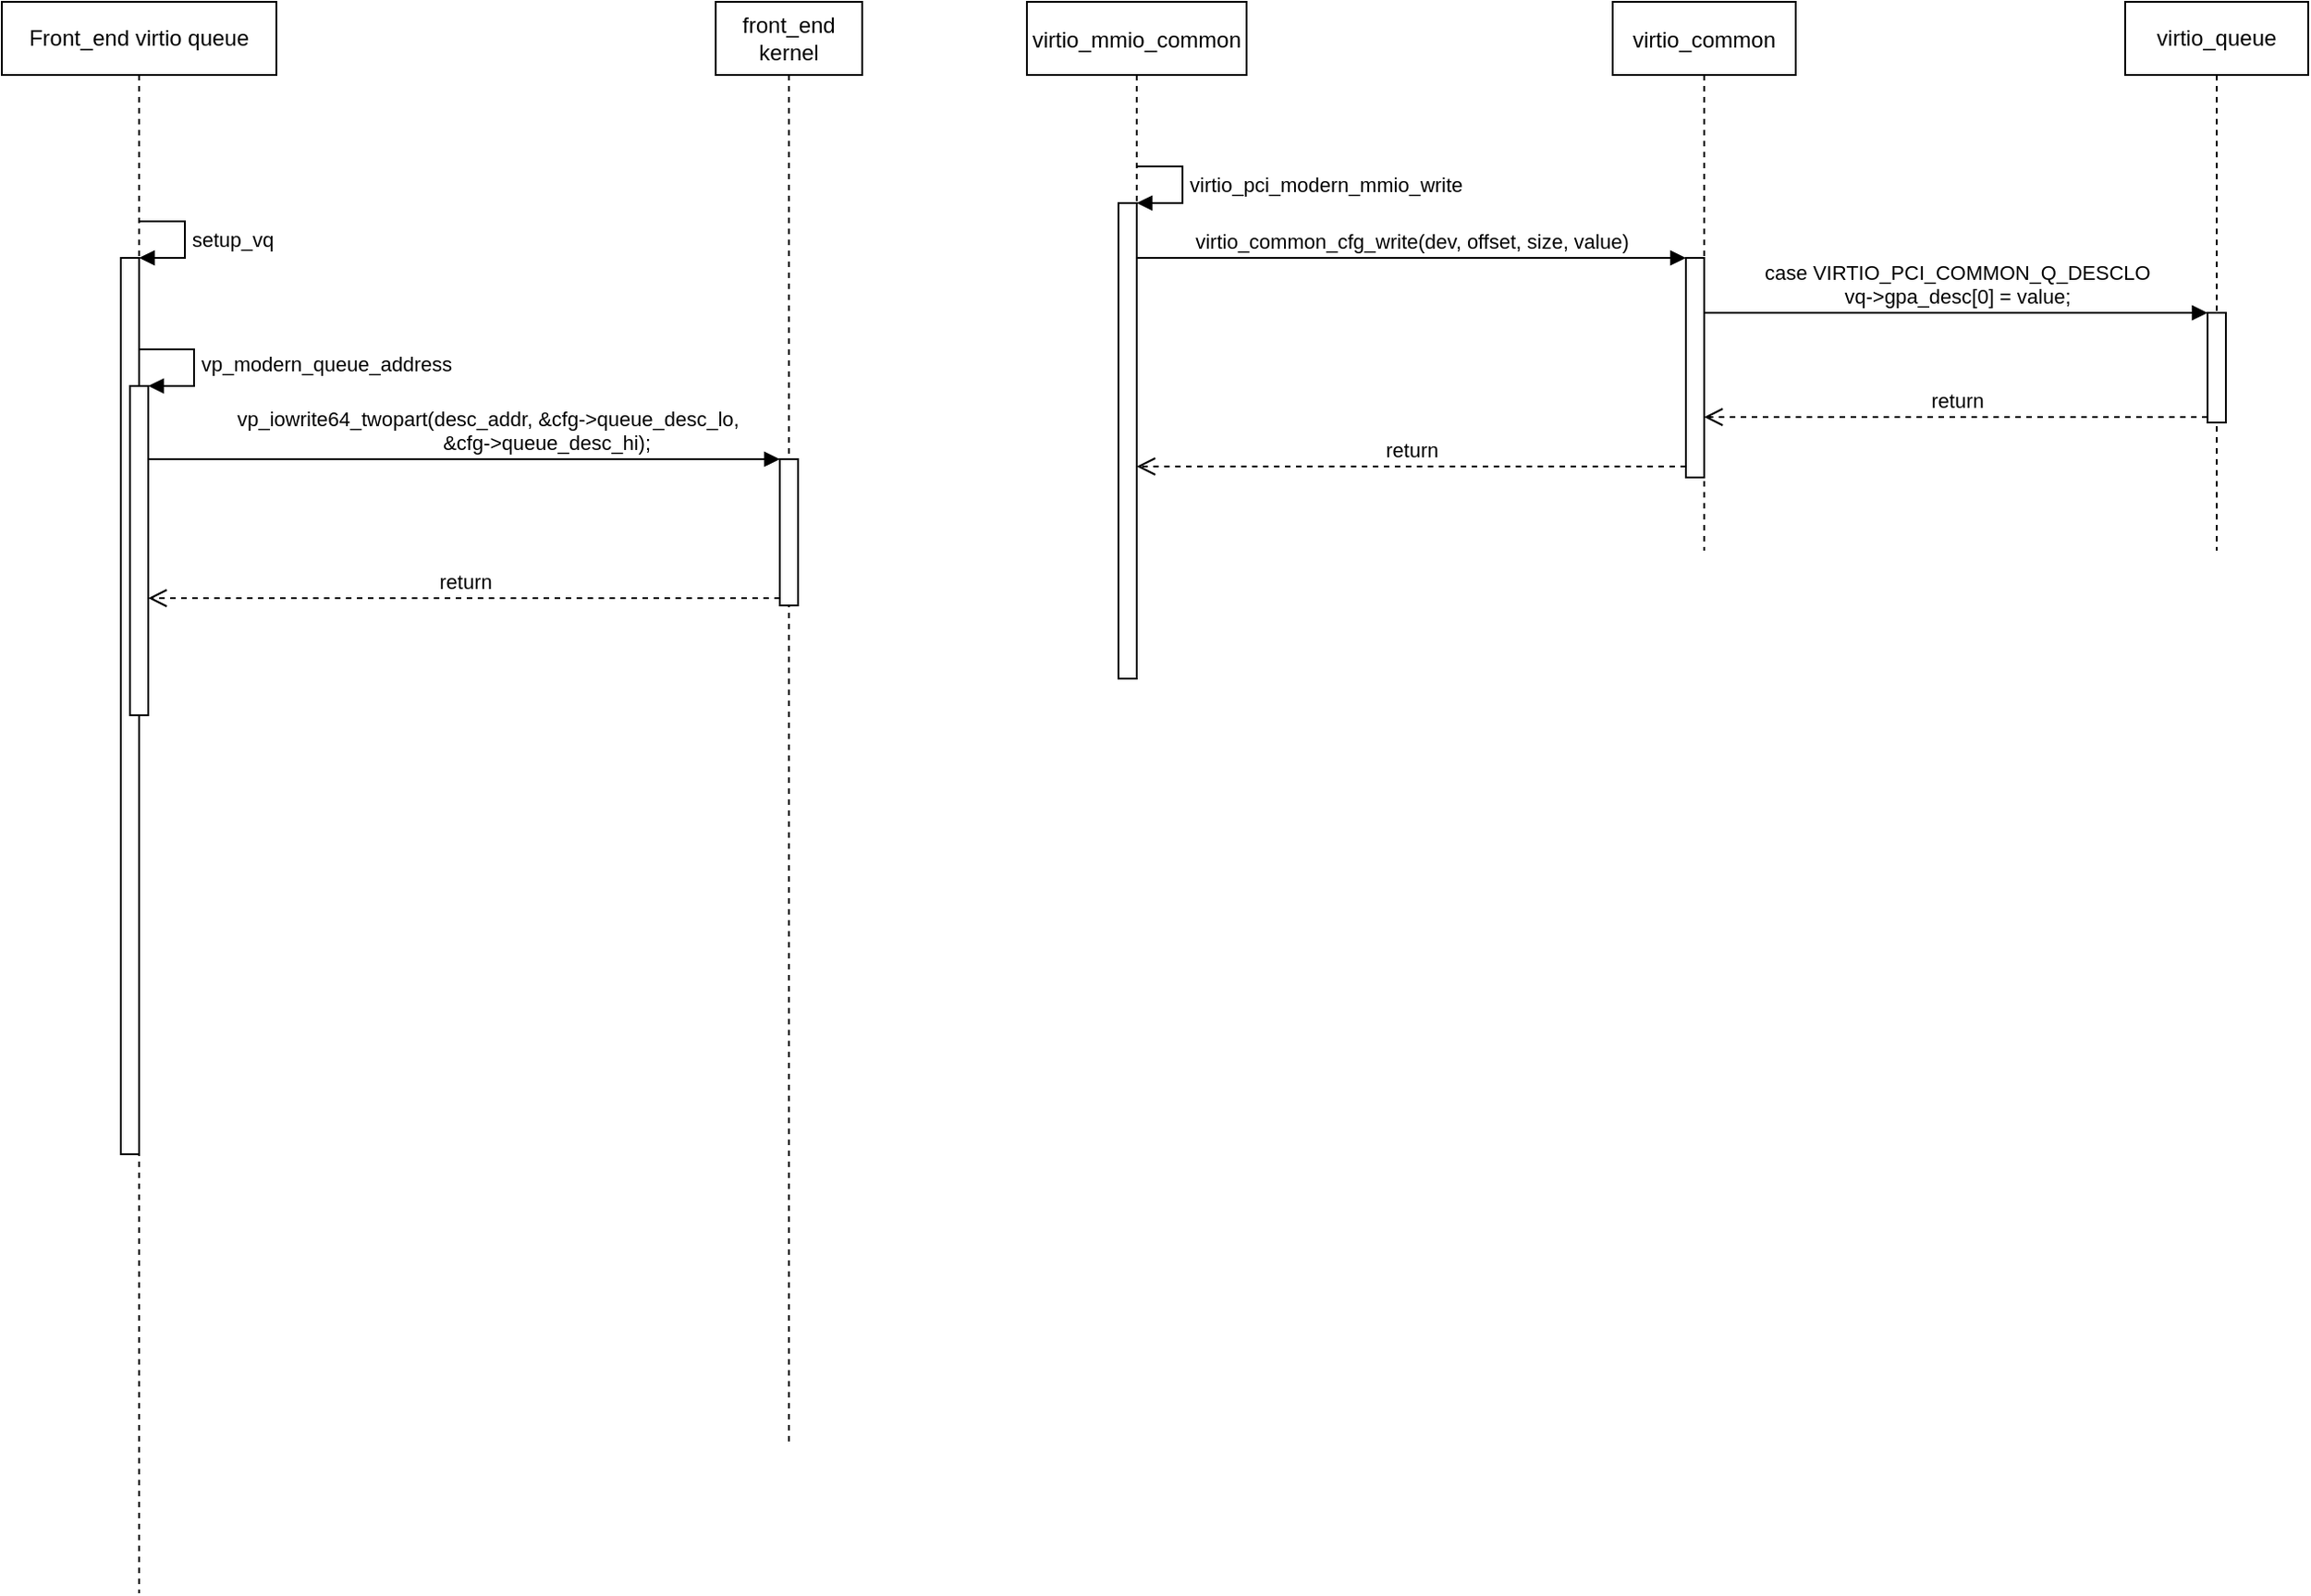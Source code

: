 <mxfile version="16.1.4" type="github">
  <diagram id="kgpKYQtTHZ0yAKxKKP6v" name="Page-1">
    <mxGraphModel dx="1715" dy="520" grid="1" gridSize="10" guides="1" tooltips="1" connect="1" arrows="1" fold="1" page="1" pageScale="1" pageWidth="850" pageHeight="1100" math="0" shadow="0">
      <root>
        <mxCell id="0" />
        <mxCell id="1" parent="0" />
        <mxCell id="3nuBFxr9cyL0pnOWT2aG-1" value="virtio_mmio_common" style="shape=umlLifeline;perimeter=lifelinePerimeter;container=1;collapsible=0;recursiveResize=0;rounded=0;shadow=0;strokeWidth=1;" parent="1" vertex="1">
          <mxGeometry x="270" y="60" width="120" height="370" as="geometry" />
        </mxCell>
        <mxCell id="LLcaO39JCTmdAwM17012-7" value="" style="html=1;points=[];perimeter=orthogonalPerimeter;" vertex="1" parent="3nuBFxr9cyL0pnOWT2aG-1">
          <mxGeometry x="50" y="110" width="10" height="260" as="geometry" />
        </mxCell>
        <mxCell id="LLcaO39JCTmdAwM17012-8" value="virtio_pci_modern_mmio_write" style="edgeStyle=orthogonalEdgeStyle;html=1;align=left;spacingLeft=2;endArrow=block;rounded=0;entryX=1;entryY=0;" edge="1" target="LLcaO39JCTmdAwM17012-7" parent="3nuBFxr9cyL0pnOWT2aG-1">
          <mxGeometry relative="1" as="geometry">
            <mxPoint x="60" y="90" as="sourcePoint" />
            <Array as="points">
              <mxPoint x="85" y="90" />
            </Array>
          </mxGeometry>
        </mxCell>
        <mxCell id="3nuBFxr9cyL0pnOWT2aG-5" value="virtio_common" style="shape=umlLifeline;perimeter=lifelinePerimeter;container=1;collapsible=0;recursiveResize=0;rounded=0;shadow=0;strokeWidth=1;" parent="1" vertex="1">
          <mxGeometry x="590" y="60" width="100" height="300" as="geometry" />
        </mxCell>
        <mxCell id="LLcaO39JCTmdAwM17012-9" value="" style="html=1;points=[];perimeter=orthogonalPerimeter;" vertex="1" parent="3nuBFxr9cyL0pnOWT2aG-5">
          <mxGeometry x="40" y="140" width="10" height="120" as="geometry" />
        </mxCell>
        <mxCell id="LLcaO39JCTmdAwM17012-10" value="virtio_common_cfg_write(dev, offset, size, value)" style="html=1;verticalAlign=bottom;endArrow=block;entryX=0;entryY=0;rounded=0;" edge="1" target="LLcaO39JCTmdAwM17012-9" parent="1" source="3nuBFxr9cyL0pnOWT2aG-1">
          <mxGeometry relative="1" as="geometry">
            <mxPoint x="450" y="190" as="sourcePoint" />
          </mxGeometry>
        </mxCell>
        <mxCell id="LLcaO39JCTmdAwM17012-11" value="return" style="html=1;verticalAlign=bottom;endArrow=open;dashed=1;endSize=8;exitX=0;exitY=0.95;rounded=0;" edge="1" source="LLcaO39JCTmdAwM17012-9" parent="1" target="3nuBFxr9cyL0pnOWT2aG-1">
          <mxGeometry relative="1" as="geometry">
            <mxPoint x="410" y="266" as="targetPoint" />
          </mxGeometry>
        </mxCell>
        <mxCell id="LLcaO39JCTmdAwM17012-13" value="virtio_queue" style="shape=umlLifeline;perimeter=lifelinePerimeter;whiteSpace=wrap;html=1;container=1;collapsible=0;recursiveResize=0;outlineConnect=0;" vertex="1" parent="1">
          <mxGeometry x="870" y="60" width="100" height="300" as="geometry" />
        </mxCell>
        <mxCell id="LLcaO39JCTmdAwM17012-14" value="" style="html=1;points=[];perimeter=orthogonalPerimeter;" vertex="1" parent="LLcaO39JCTmdAwM17012-13">
          <mxGeometry x="45" y="170" width="10" height="60" as="geometry" />
        </mxCell>
        <mxCell id="LLcaO39JCTmdAwM17012-15" value="case VIRTIO_PCI_COMMON_Q_DESCLO&lt;br&gt;&lt;span style=&quot;font-size: 11px&quot;&gt;vq-&amp;gt;gpa_desc[0] = value;&lt;/span&gt;" style="html=1;verticalAlign=bottom;endArrow=block;entryX=0;entryY=0;rounded=0;" edge="1" target="LLcaO39JCTmdAwM17012-14" parent="1" source="3nuBFxr9cyL0pnOWT2aG-5">
          <mxGeometry relative="1" as="geometry">
            <mxPoint x="785" y="210" as="sourcePoint" />
          </mxGeometry>
        </mxCell>
        <mxCell id="LLcaO39JCTmdAwM17012-16" value="return" style="html=1;verticalAlign=bottom;endArrow=open;dashed=1;endSize=8;exitX=0;exitY=0.95;rounded=0;" edge="1" source="LLcaO39JCTmdAwM17012-14" parent="1" target="3nuBFxr9cyL0pnOWT2aG-5">
          <mxGeometry relative="1" as="geometry">
            <mxPoint x="785" y="286" as="targetPoint" />
          </mxGeometry>
        </mxCell>
        <mxCell id="LLcaO39JCTmdAwM17012-17" value="Front_end virtio queue" style="shape=umlLifeline;perimeter=lifelinePerimeter;whiteSpace=wrap;html=1;container=1;collapsible=0;recursiveResize=0;outlineConnect=0;" vertex="1" parent="1">
          <mxGeometry x="-290" y="60" width="150" height="870" as="geometry" />
        </mxCell>
        <mxCell id="LLcaO39JCTmdAwM17012-20" value="" style="html=1;points=[];perimeter=orthogonalPerimeter;" vertex="1" parent="LLcaO39JCTmdAwM17012-17">
          <mxGeometry x="65" y="140" width="10" height="490" as="geometry" />
        </mxCell>
        <mxCell id="LLcaO39JCTmdAwM17012-21" value="setup_vq" style="edgeStyle=orthogonalEdgeStyle;html=1;align=left;spacingLeft=2;endArrow=block;rounded=0;entryX=1;entryY=0;" edge="1" target="LLcaO39JCTmdAwM17012-20" parent="LLcaO39JCTmdAwM17012-17">
          <mxGeometry relative="1" as="geometry">
            <mxPoint x="75" y="120" as="sourcePoint" />
            <Array as="points">
              <mxPoint x="100" y="120" />
            </Array>
          </mxGeometry>
        </mxCell>
        <mxCell id="LLcaO39JCTmdAwM17012-22" value="" style="html=1;points=[];perimeter=orthogonalPerimeter;" vertex="1" parent="LLcaO39JCTmdAwM17012-17">
          <mxGeometry x="70" y="210" width="10" height="180" as="geometry" />
        </mxCell>
        <mxCell id="LLcaO39JCTmdAwM17012-23" value="vp_modern_queue_address" style="edgeStyle=orthogonalEdgeStyle;html=1;align=left;spacingLeft=2;endArrow=block;rounded=0;entryX=1;entryY=0;" edge="1" target="LLcaO39JCTmdAwM17012-22" parent="LLcaO39JCTmdAwM17012-17">
          <mxGeometry relative="1" as="geometry">
            <mxPoint x="75" y="190" as="sourcePoint" />
            <Array as="points">
              <mxPoint x="105" y="190" />
            </Array>
          </mxGeometry>
        </mxCell>
        <mxCell id="LLcaO39JCTmdAwM17012-24" value="front_end kernel" style="shape=umlLifeline;perimeter=lifelinePerimeter;whiteSpace=wrap;html=1;container=1;collapsible=0;recursiveResize=0;outlineConnect=0;" vertex="1" parent="1">
          <mxGeometry x="100" y="60" width="80" height="790" as="geometry" />
        </mxCell>
        <mxCell id="LLcaO39JCTmdAwM17012-25" value="" style="html=1;points=[];perimeter=orthogonalPerimeter;" vertex="1" parent="LLcaO39JCTmdAwM17012-24">
          <mxGeometry x="35" y="250" width="10" height="80" as="geometry" />
        </mxCell>
        <mxCell id="LLcaO39JCTmdAwM17012-26" value="&lt;div&gt;&lt;span style=&quot;font-size: 11px&quot;&gt;&amp;nbsp; &amp;nbsp; &amp;nbsp; &amp;nbsp; vp_iowrite64_twopart(desc_addr, &amp;amp;cfg-&amp;gt;queue_desc_lo,&lt;/span&gt;&lt;/div&gt;&lt;div&gt;&lt;span style=&quot;font-size: 11px&quot;&gt;&amp;nbsp; &amp;nbsp; &amp;nbsp; &amp;nbsp; &amp;nbsp; &amp;nbsp; &amp;nbsp; &amp;nbsp; &amp;nbsp; &amp;nbsp; &amp;nbsp; &amp;nbsp; &amp;nbsp; &amp;nbsp; &amp;nbsp;&amp;amp;cfg-&amp;gt;queue_desc_hi);&lt;/span&gt;&lt;/div&gt;" style="html=1;verticalAlign=bottom;endArrow=block;entryX=0;entryY=0;rounded=0;" edge="1" target="LLcaO39JCTmdAwM17012-25" parent="1">
          <mxGeometry relative="1" as="geometry">
            <mxPoint x="-210" y="310" as="sourcePoint" />
          </mxGeometry>
        </mxCell>
        <mxCell id="LLcaO39JCTmdAwM17012-27" value="return" style="html=1;verticalAlign=bottom;endArrow=open;dashed=1;endSize=8;exitX=0;exitY=0.95;rounded=0;" edge="1" source="LLcaO39JCTmdAwM17012-25" parent="1">
          <mxGeometry relative="1" as="geometry">
            <mxPoint x="-210" y="386" as="targetPoint" />
          </mxGeometry>
        </mxCell>
      </root>
    </mxGraphModel>
  </diagram>
</mxfile>

